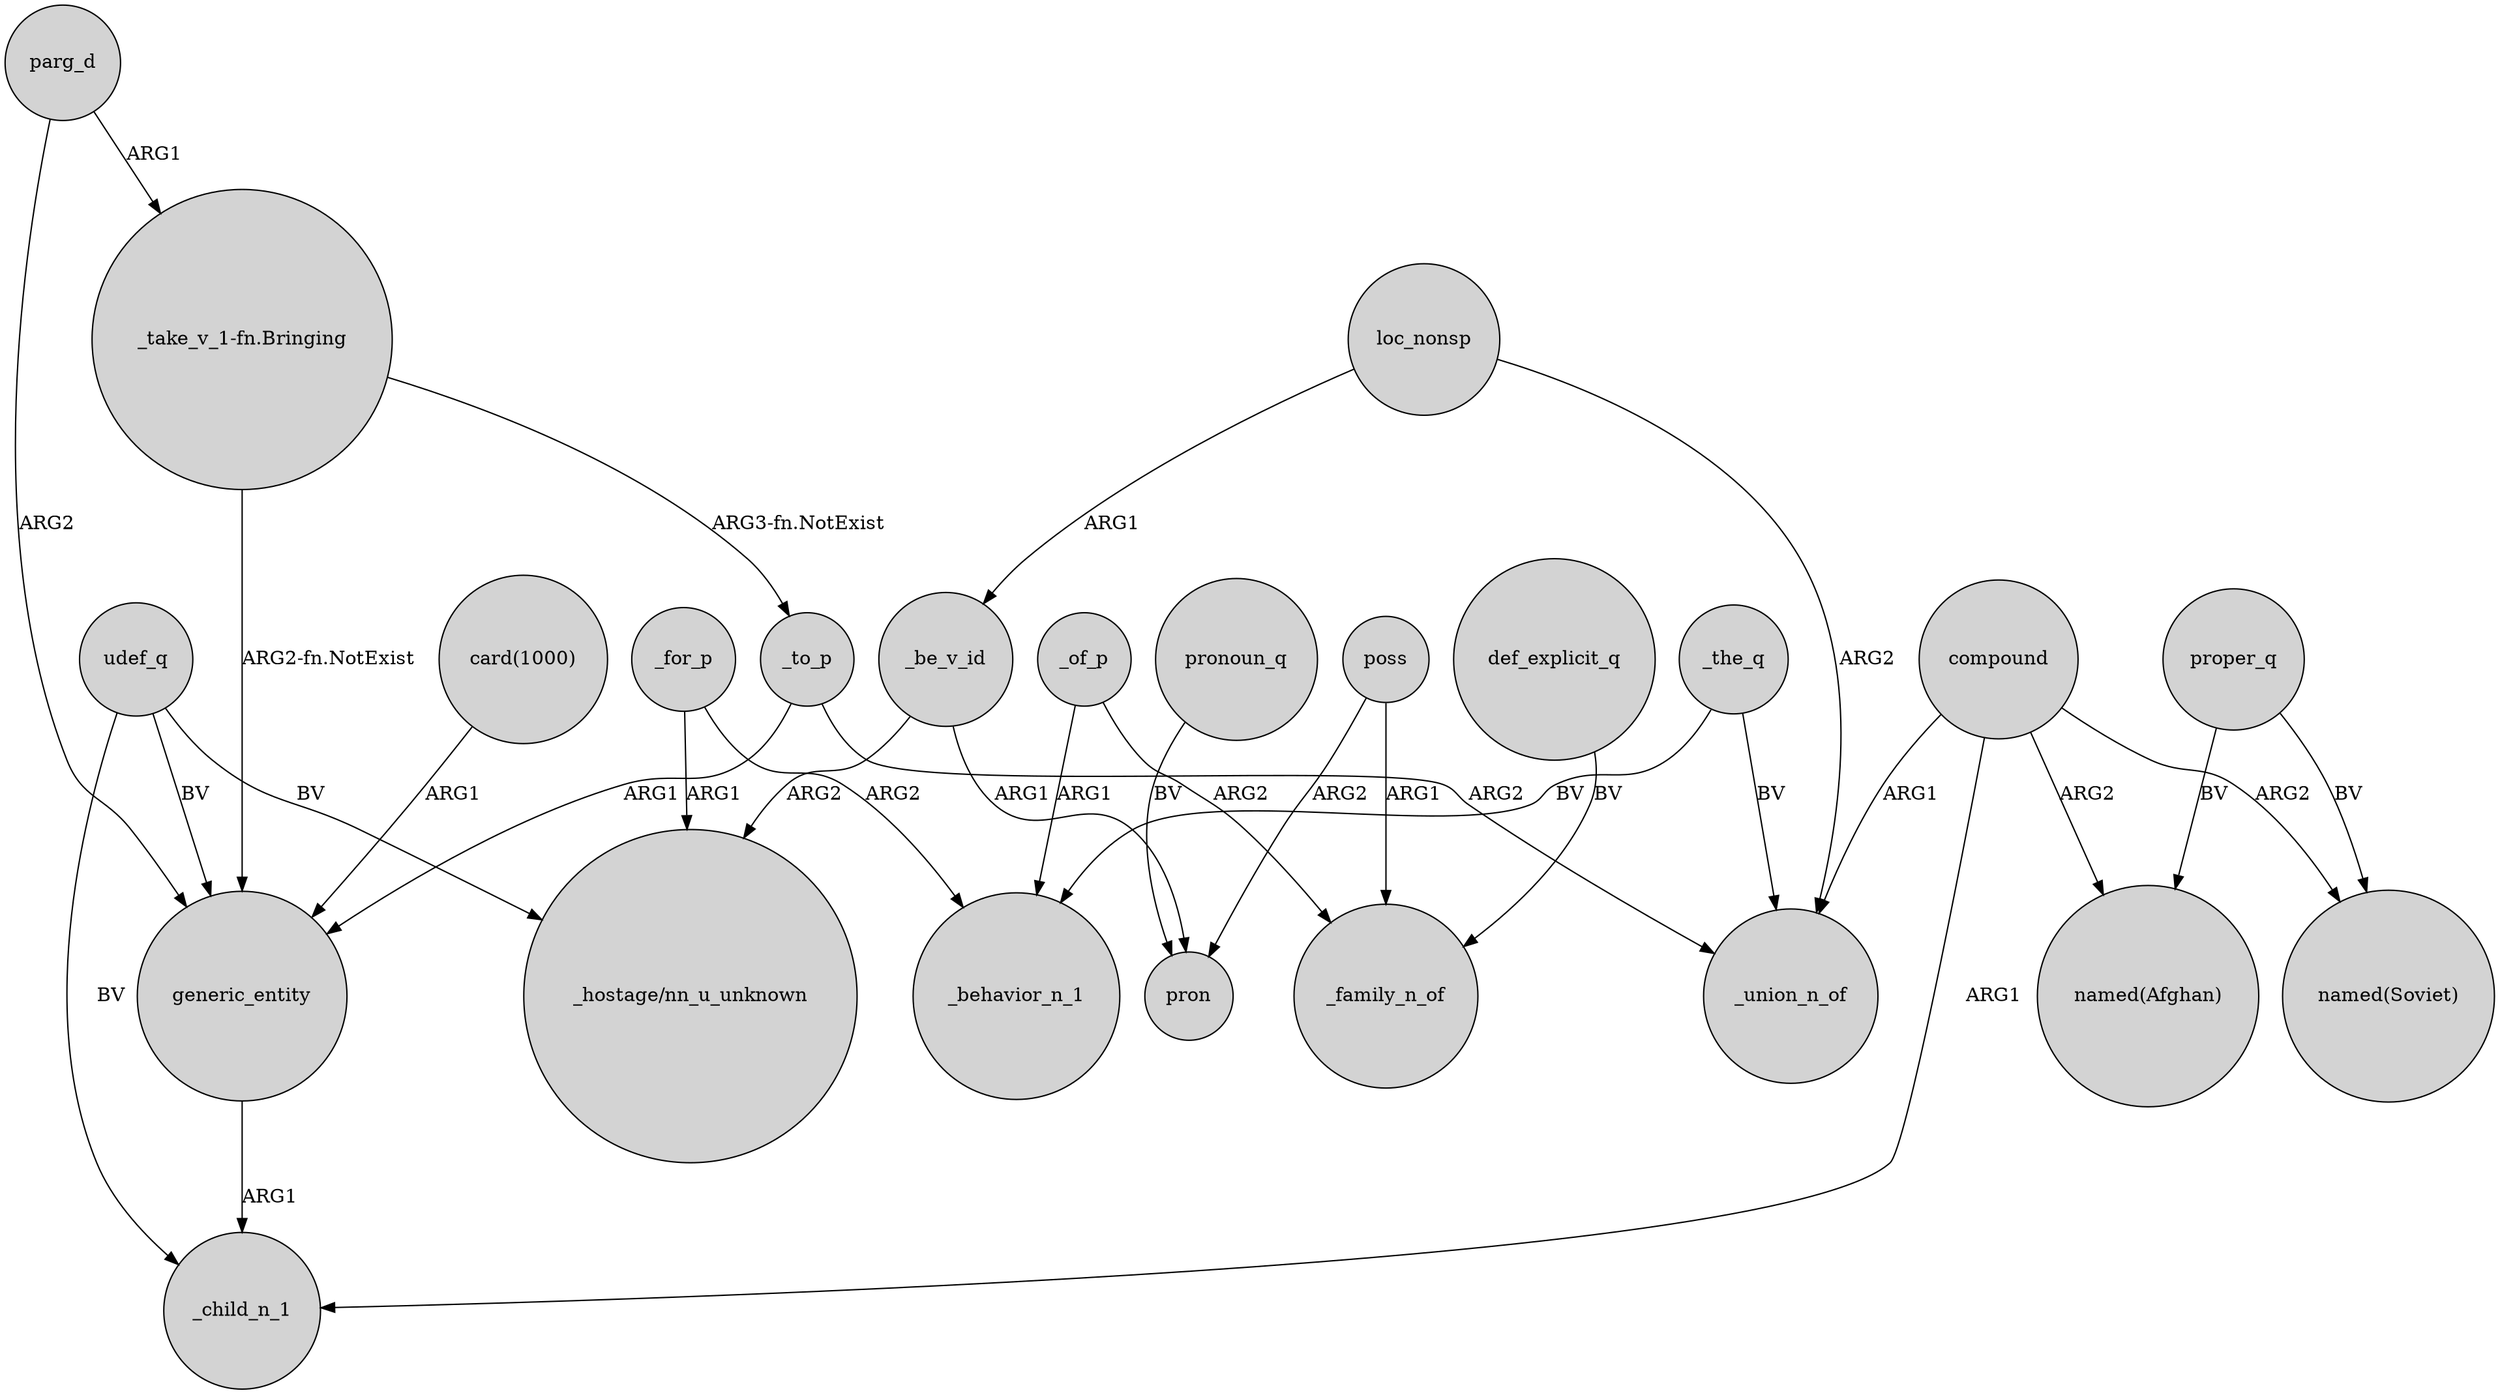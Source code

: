 digraph {
	node [shape=circle style=filled]
	parg_d -> "_take_v_1-fn.Bringing" [label=ARG1]
	generic_entity -> _child_n_1 [label=ARG1]
	udef_q -> generic_entity [label=BV]
	udef_q -> _child_n_1 [label=BV]
	compound -> "named(Afghan)" [label=ARG2]
	poss -> pron [label=ARG2]
	"_take_v_1-fn.Bringing" -> _to_p [label="ARG3-fn.NotExist"]
	parg_d -> generic_entity [label=ARG2]
	_the_q -> _union_n_of [label=BV]
	_to_p -> _union_n_of [label=ARG2]
	proper_q -> "named(Afghan)" [label=BV]
	_of_p -> _family_n_of [label=ARG2]
	proper_q -> "named(Soviet)" [label=BV]
	"card(1000)" -> generic_entity [label=ARG1]
	_be_v_id -> pron [label=ARG1]
	poss -> _family_n_of [label=ARG1]
	_for_p -> _behavior_n_1 [label=ARG2]
	pronoun_q -> pron [label=BV]
	compound -> _child_n_1 [label=ARG1]
	_the_q -> _behavior_n_1 [label=BV]
	_to_p -> generic_entity [label=ARG1]
	_of_p -> _behavior_n_1 [label=ARG1]
	compound -> "named(Soviet)" [label=ARG2]
	_be_v_id -> "_hostage/nn_u_unknown" [label=ARG2]
	loc_nonsp -> _union_n_of [label=ARG2]
	loc_nonsp -> _be_v_id [label=ARG1]
	"_take_v_1-fn.Bringing" -> generic_entity [label="ARG2-fn.NotExist"]
	udef_q -> "_hostage/nn_u_unknown" [label=BV]
	def_explicit_q -> _family_n_of [label=BV]
	compound -> _union_n_of [label=ARG1]
	_for_p -> "_hostage/nn_u_unknown" [label=ARG1]
}
